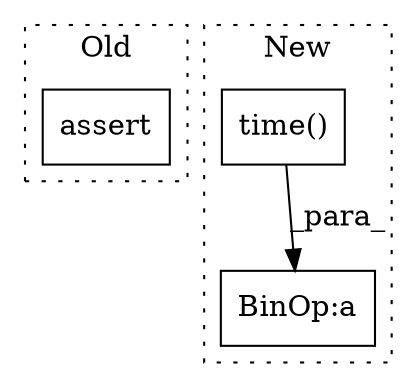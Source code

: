 digraph G {
subgraph cluster0 {
1 [label="assert" a="65" s="964" l="7" shape="box"];
label = "Old";
style="dotted";
}
subgraph cluster1 {
2 [label="time()" a="75" s="1743" l="11" shape="box"];
3 [label="BinOp:a" a="82" s="1754" l="1" shape="box"];
label = "New";
style="dotted";
}
2 -> 3 [label="_para_"];
}